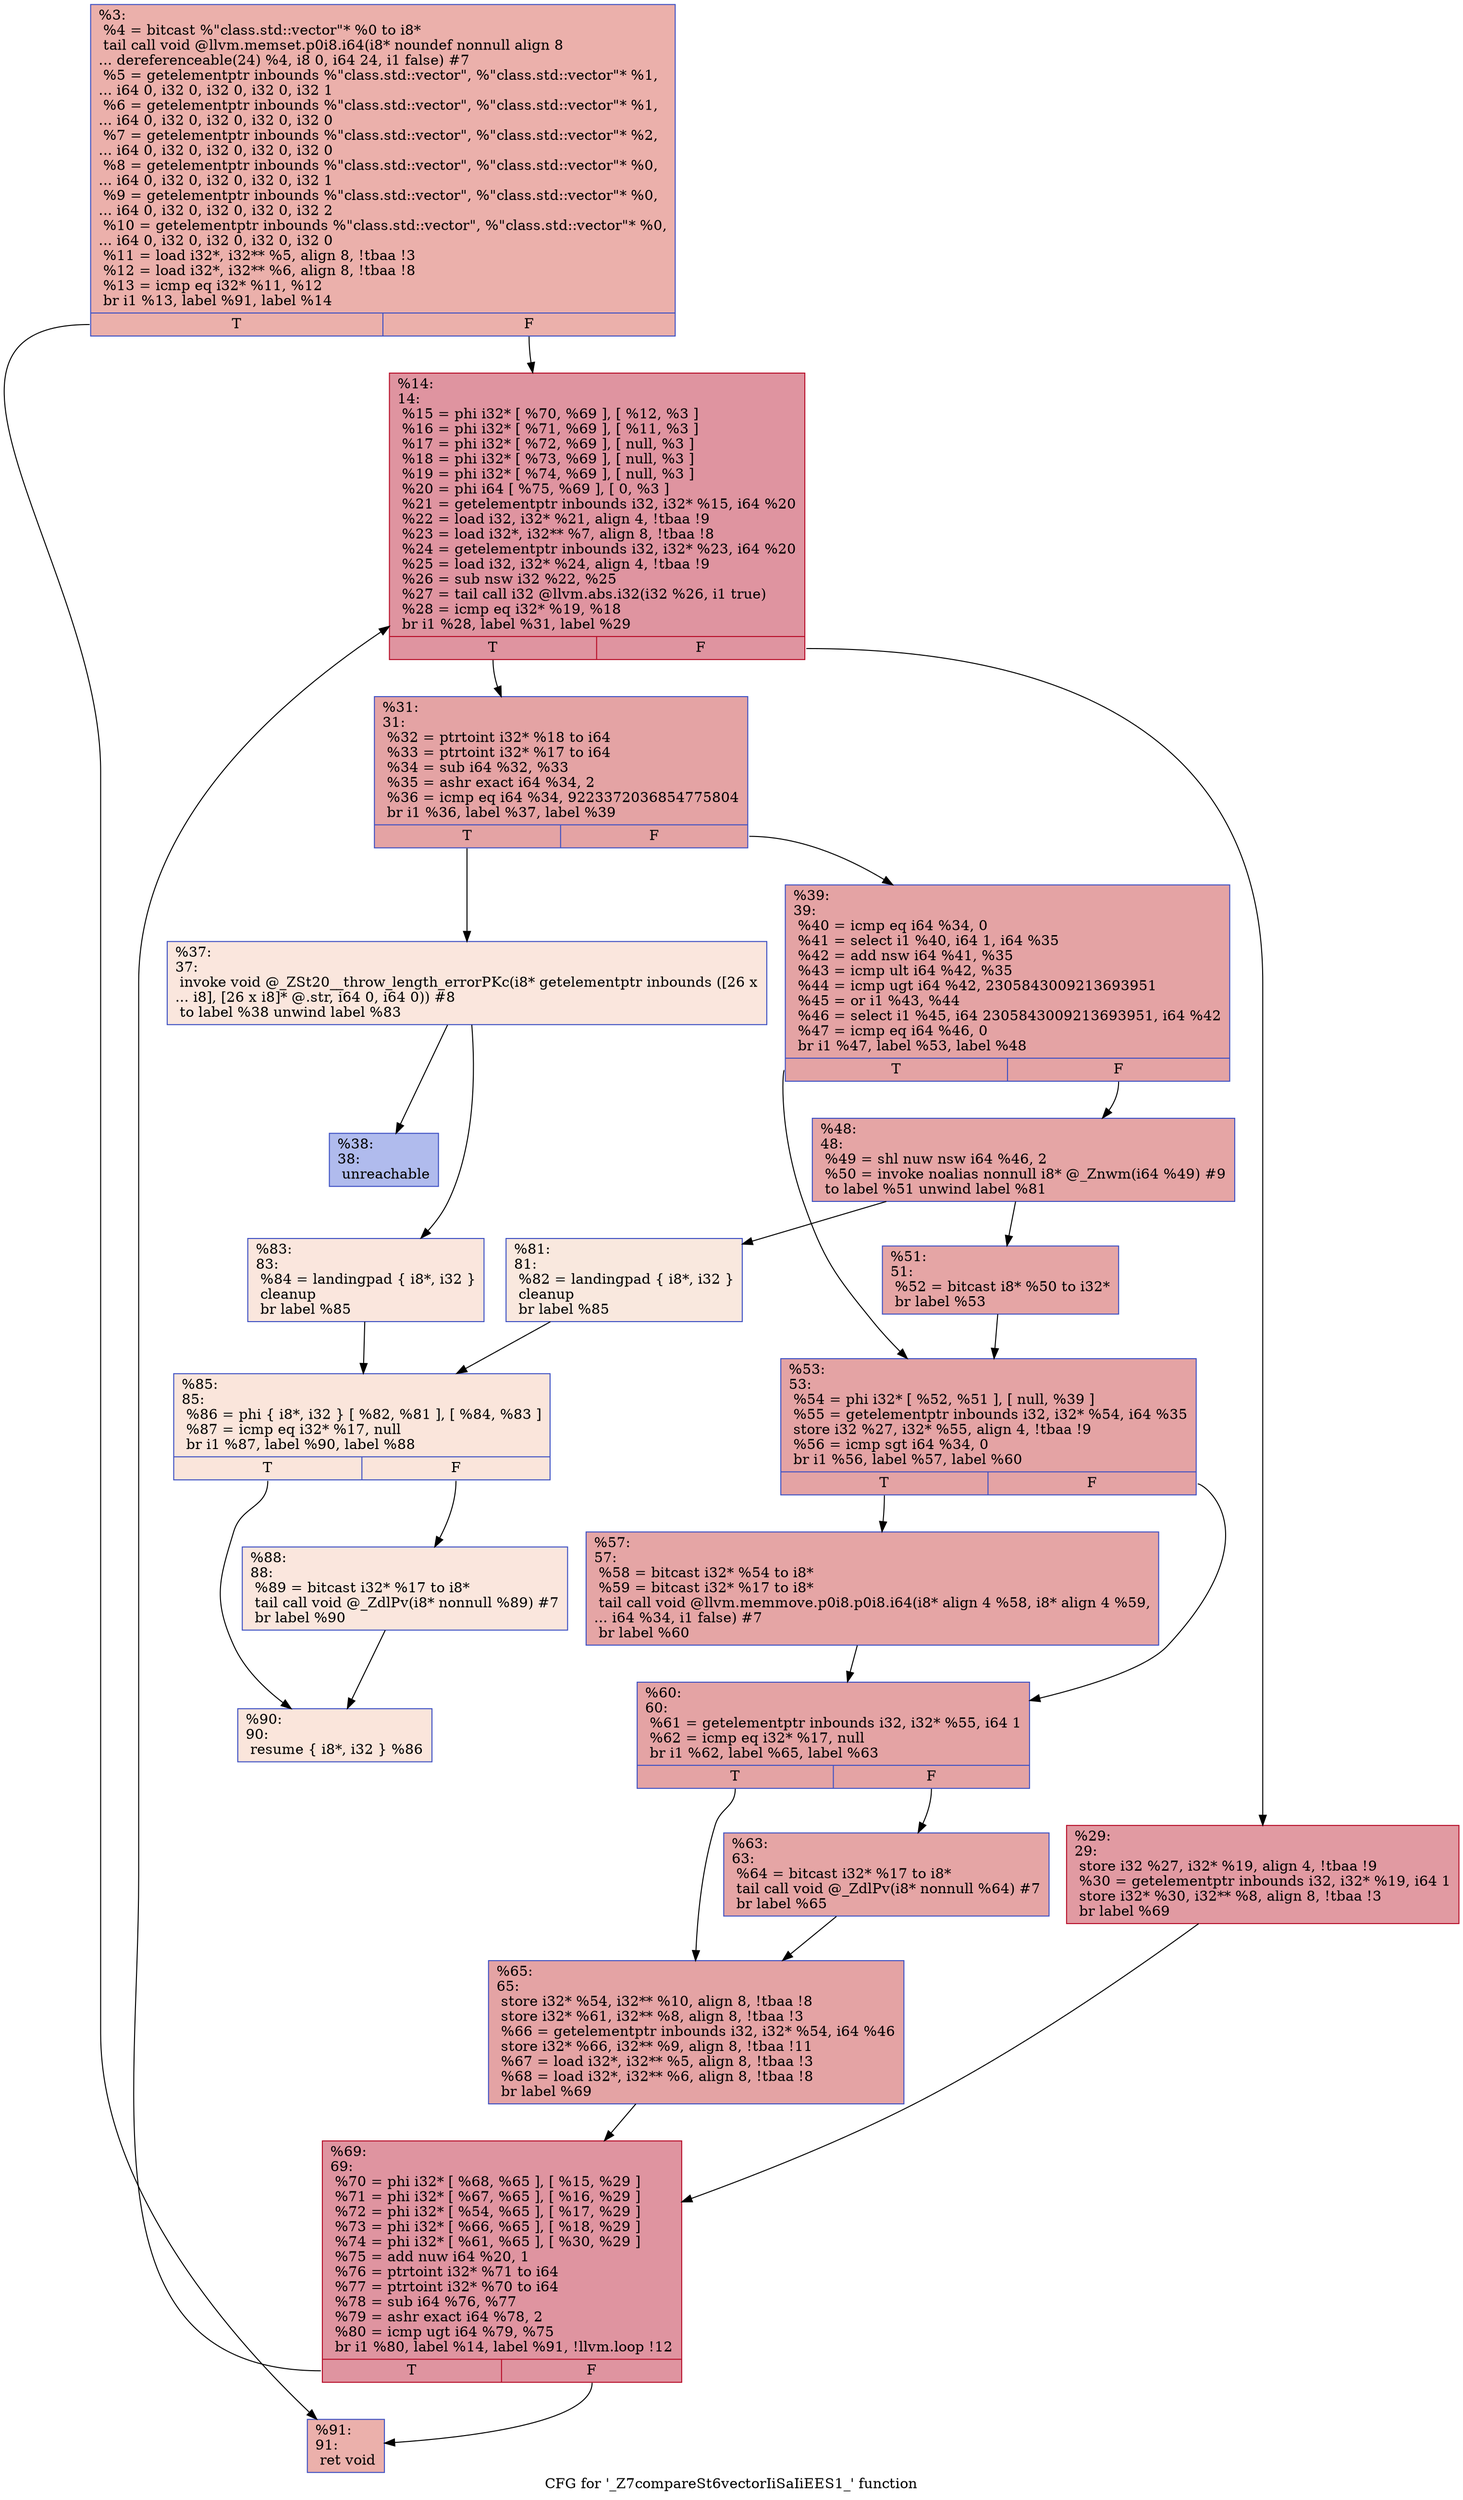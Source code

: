 digraph "CFG for '_Z7compareSt6vectorIiSaIiEES1_' function" {
	label="CFG for '_Z7compareSt6vectorIiSaIiEES1_' function";

	Node0x55f8a02887c0 [shape=record,color="#3d50c3ff", style=filled, fillcolor="#d24b4070",label="{%3:\l  %4 = bitcast %\"class.std::vector\"* %0 to i8*\l  tail call void @llvm.memset.p0i8.i64(i8* noundef nonnull align 8\l... dereferenceable(24) %4, i8 0, i64 24, i1 false) #7\l  %5 = getelementptr inbounds %\"class.std::vector\", %\"class.std::vector\"* %1,\l... i64 0, i32 0, i32 0, i32 0, i32 1\l  %6 = getelementptr inbounds %\"class.std::vector\", %\"class.std::vector\"* %1,\l... i64 0, i32 0, i32 0, i32 0, i32 0\l  %7 = getelementptr inbounds %\"class.std::vector\", %\"class.std::vector\"* %2,\l... i64 0, i32 0, i32 0, i32 0, i32 0\l  %8 = getelementptr inbounds %\"class.std::vector\", %\"class.std::vector\"* %0,\l... i64 0, i32 0, i32 0, i32 0, i32 1\l  %9 = getelementptr inbounds %\"class.std::vector\", %\"class.std::vector\"* %0,\l... i64 0, i32 0, i32 0, i32 0, i32 2\l  %10 = getelementptr inbounds %\"class.std::vector\", %\"class.std::vector\"* %0,\l... i64 0, i32 0, i32 0, i32 0, i32 0\l  %11 = load i32*, i32** %5, align 8, !tbaa !3\l  %12 = load i32*, i32** %6, align 8, !tbaa !8\l  %13 = icmp eq i32* %11, %12\l  br i1 %13, label %91, label %14\l|{<s0>T|<s1>F}}"];
	Node0x55f8a02887c0:s0 -> Node0x55f8a02888c0;
	Node0x55f8a02887c0:s1 -> Node0x55f8a028a7f0;
	Node0x55f8a028a7f0 [shape=record,color="#b70d28ff", style=filled, fillcolor="#b70d2870",label="{%14:\l14:                                               \l  %15 = phi i32* [ %70, %69 ], [ %12, %3 ]\l  %16 = phi i32* [ %71, %69 ], [ %11, %3 ]\l  %17 = phi i32* [ %72, %69 ], [ null, %3 ]\l  %18 = phi i32* [ %73, %69 ], [ null, %3 ]\l  %19 = phi i32* [ %74, %69 ], [ null, %3 ]\l  %20 = phi i64 [ %75, %69 ], [ 0, %3 ]\l  %21 = getelementptr inbounds i32, i32* %15, i64 %20\l  %22 = load i32, i32* %21, align 4, !tbaa !9\l  %23 = load i32*, i32** %7, align 8, !tbaa !8\l  %24 = getelementptr inbounds i32, i32* %23, i64 %20\l  %25 = load i32, i32* %24, align 4, !tbaa !9\l  %26 = sub nsw i32 %22, %25\l  %27 = tail call i32 @llvm.abs.i32(i32 %26, i1 true)\l  %28 = icmp eq i32* %19, %18\l  br i1 %28, label %31, label %29\l|{<s0>T|<s1>F}}"];
	Node0x55f8a028a7f0:s0 -> Node0x55f8a028c360;
	Node0x55f8a028a7f0:s1 -> Node0x55f8a028c3f0;
	Node0x55f8a028c3f0 [shape=record,color="#b70d28ff", style=filled, fillcolor="#bb1b2c70",label="{%29:\l29:                                               \l  store i32 %27, i32* %19, align 4, !tbaa !9\l  %30 = getelementptr inbounds i32, i32* %19, i64 1\l  store i32* %30, i32** %8, align 8, !tbaa !3\l  br label %69\l}"];
	Node0x55f8a028c3f0 -> Node0x55f8a028a960;
	Node0x55f8a028c360 [shape=record,color="#3d50c3ff", style=filled, fillcolor="#c32e3170",label="{%31:\l31:                                               \l  %32 = ptrtoint i32* %18 to i64\l  %33 = ptrtoint i32* %17 to i64\l  %34 = sub i64 %32, %33\l  %35 = ashr exact i64 %34, 2\l  %36 = icmp eq i64 %34, 9223372036854775804\l  br i1 %36, label %37, label %39\l|{<s0>T|<s1>F}}"];
	Node0x55f8a028c360:s0 -> Node0x55f8a028d2a0;
	Node0x55f8a028c360:s1 -> Node0x55f8a028d2f0;
	Node0x55f8a028d2a0 [shape=record,color="#3d50c3ff", style=filled, fillcolor="#f3c7b170",label="{%37:\l37:                                               \l  invoke void @_ZSt20__throw_length_errorPKc(i8* getelementptr inbounds ([26 x\l... i8], [26 x i8]* @.str, i64 0, i64 0)) #8\l          to label %38 unwind label %83\l}"];
	Node0x55f8a028d2a0 -> Node0x55f8a028d4b0;
	Node0x55f8a028d2a0 -> Node0x55f8a028d500;
	Node0x55f8a028d4b0 [shape=record,color="#3d50c3ff", style=filled, fillcolor="#4c66d670",label="{%38:\l38:                                               \l  unreachable\l}"];
	Node0x55f8a028d2f0 [shape=record,color="#3d50c3ff", style=filled, fillcolor="#c32e3170",label="{%39:\l39:                                               \l  %40 = icmp eq i64 %34, 0\l  %41 = select i1 %40, i64 1, i64 %35\l  %42 = add nsw i64 %41, %35\l  %43 = icmp ult i64 %42, %35\l  %44 = icmp ugt i64 %42, 2305843009213693951\l  %45 = or i1 %43, %44\l  %46 = select i1 %45, i64 2305843009213693951, i64 %42\l  %47 = icmp eq i64 %46, 0\l  br i1 %47, label %53, label %48\l|{<s0>T|<s1>F}}"];
	Node0x55f8a028d2f0:s0 -> Node0x55f8a028dc40;
	Node0x55f8a028d2f0:s1 -> Node0x55f8a028dc90;
	Node0x55f8a028dc90 [shape=record,color="#3d50c3ff", style=filled, fillcolor="#c5333470",label="{%48:\l48:                                               \l  %49 = shl nuw nsw i64 %46, 2\l  %50 = invoke noalias nonnull i8* @_Znwm(i64 %49) #9\l          to label %51 unwind label %81\l}"];
	Node0x55f8a028dc90 -> Node0x55f8a028de20;
	Node0x55f8a028dc90 -> Node0x55f8a028de70;
	Node0x55f8a028de20 [shape=record,color="#3d50c3ff", style=filled, fillcolor="#c5333470",label="{%51:\l51:                                               \l  %52 = bitcast i8* %50 to i32*\l  br label %53\l}"];
	Node0x55f8a028de20 -> Node0x55f8a028dc40;
	Node0x55f8a028dc40 [shape=record,color="#3d50c3ff", style=filled, fillcolor="#c32e3170",label="{%53:\l53:                                               \l  %54 = phi i32* [ %52, %51 ], [ null, %39 ]\l  %55 = getelementptr inbounds i32, i32* %54, i64 %35\l  store i32 %27, i32* %55, align 4, !tbaa !9\l  %56 = icmp sgt i64 %34, 0\l  br i1 %56, label %57, label %60\l|{<s0>T|<s1>F}}"];
	Node0x55f8a028dc40:s0 -> Node0x55f8a028e430;
	Node0x55f8a028dc40:s1 -> Node0x55f8a028e480;
	Node0x55f8a028e430 [shape=record,color="#3d50c3ff", style=filled, fillcolor="#c5333470",label="{%57:\l57:                                               \l  %58 = bitcast i32* %54 to i8*\l  %59 = bitcast i32* %17 to i8*\l  tail call void @llvm.memmove.p0i8.p0i8.i64(i8* align 4 %58, i8* align 4 %59,\l... i64 %34, i1 false) #7\l  br label %60\l}"];
	Node0x55f8a028e430 -> Node0x55f8a028e480;
	Node0x55f8a028e480 [shape=record,color="#3d50c3ff", style=filled, fillcolor="#c32e3170",label="{%60:\l60:                                               \l  %61 = getelementptr inbounds i32, i32* %55, i64 1\l  %62 = icmp eq i32* %17, null\l  br i1 %62, label %65, label %63\l|{<s0>T|<s1>F}}"];
	Node0x55f8a028e480:s0 -> Node0x55f8a028eb10;
	Node0x55f8a028e480:s1 -> Node0x55f8a028eb60;
	Node0x55f8a028eb60 [shape=record,color="#3d50c3ff", style=filled, fillcolor="#c5333470",label="{%63:\l63:                                               \l  %64 = bitcast i32* %17 to i8*\l  tail call void @_ZdlPv(i8* nonnull %64) #7\l  br label %65\l}"];
	Node0x55f8a028eb60 -> Node0x55f8a028eb10;
	Node0x55f8a028eb10 [shape=record,color="#3d50c3ff", style=filled, fillcolor="#c32e3170",label="{%65:\l65:                                               \l  store i32* %54, i32** %10, align 8, !tbaa !8\l  store i32* %61, i32** %8, align 8, !tbaa !3\l  %66 = getelementptr inbounds i32, i32* %54, i64 %46\l  store i32* %66, i32** %9, align 8, !tbaa !11\l  %67 = load i32*, i32** %5, align 8, !tbaa !3\l  %68 = load i32*, i32** %6, align 8, !tbaa !8\l  br label %69\l}"];
	Node0x55f8a028eb10 -> Node0x55f8a028a960;
	Node0x55f8a028a960 [shape=record,color="#b70d28ff", style=filled, fillcolor="#b70d2870",label="{%69:\l69:                                               \l  %70 = phi i32* [ %68, %65 ], [ %15, %29 ]\l  %71 = phi i32* [ %67, %65 ], [ %16, %29 ]\l  %72 = phi i32* [ %54, %65 ], [ %17, %29 ]\l  %73 = phi i32* [ %66, %65 ], [ %18, %29 ]\l  %74 = phi i32* [ %61, %65 ], [ %30, %29 ]\l  %75 = add nuw i64 %20, 1\l  %76 = ptrtoint i32* %71 to i64\l  %77 = ptrtoint i32* %70 to i64\l  %78 = sub i64 %76, %77\l  %79 = ashr exact i64 %78, 2\l  %80 = icmp ugt i64 %79, %75\l  br i1 %80, label %14, label %91, !llvm.loop !12\l|{<s0>T|<s1>F}}"];
	Node0x55f8a028a960:s0 -> Node0x55f8a028a7f0;
	Node0x55f8a028a960:s1 -> Node0x55f8a02888c0;
	Node0x55f8a028de70 [shape=record,color="#3d50c3ff", style=filled, fillcolor="#f2cab570",label="{%81:\l81:                                               \l  %82 = landingpad \{ i8*, i32 \}\l          cleanup\l  br label %85\l}"];
	Node0x55f8a028de70 -> Node0x55f8a0290020;
	Node0x55f8a028d500 [shape=record,color="#3d50c3ff", style=filled, fillcolor="#f3c7b170",label="{%83:\l83:                                               \l  %84 = landingpad \{ i8*, i32 \}\l          cleanup\l  br label %85\l}"];
	Node0x55f8a028d500 -> Node0x55f8a0290020;
	Node0x55f8a0290020 [shape=record,color="#3d50c3ff", style=filled, fillcolor="#f4c5ad70",label="{%85:\l85:                                               \l  %86 = phi \{ i8*, i32 \} [ %82, %81 ], [ %84, %83 ]\l  %87 = icmp eq i32* %17, null\l  br i1 %87, label %90, label %88\l|{<s0>T|<s1>F}}"];
	Node0x55f8a0290020:s0 -> Node0x55f8a0290300;
	Node0x55f8a0290020:s1 -> Node0x55f8a0290350;
	Node0x55f8a0290350 [shape=record,color="#3d50c3ff", style=filled, fillcolor="#f3c7b170",label="{%88:\l88:                                               \l  %89 = bitcast i32* %17 to i8*\l  tail call void @_ZdlPv(i8* nonnull %89) #7\l  br label %90\l}"];
	Node0x55f8a0290350 -> Node0x55f8a0290300;
	Node0x55f8a0290300 [shape=record,color="#3d50c3ff", style=filled, fillcolor="#f4c5ad70",label="{%90:\l90:                                               \l  resume \{ i8*, i32 \} %86\l}"];
	Node0x55f8a02888c0 [shape=record,color="#3d50c3ff", style=filled, fillcolor="#d24b4070",label="{%91:\l91:                                               \l  ret void\l}"];
}
